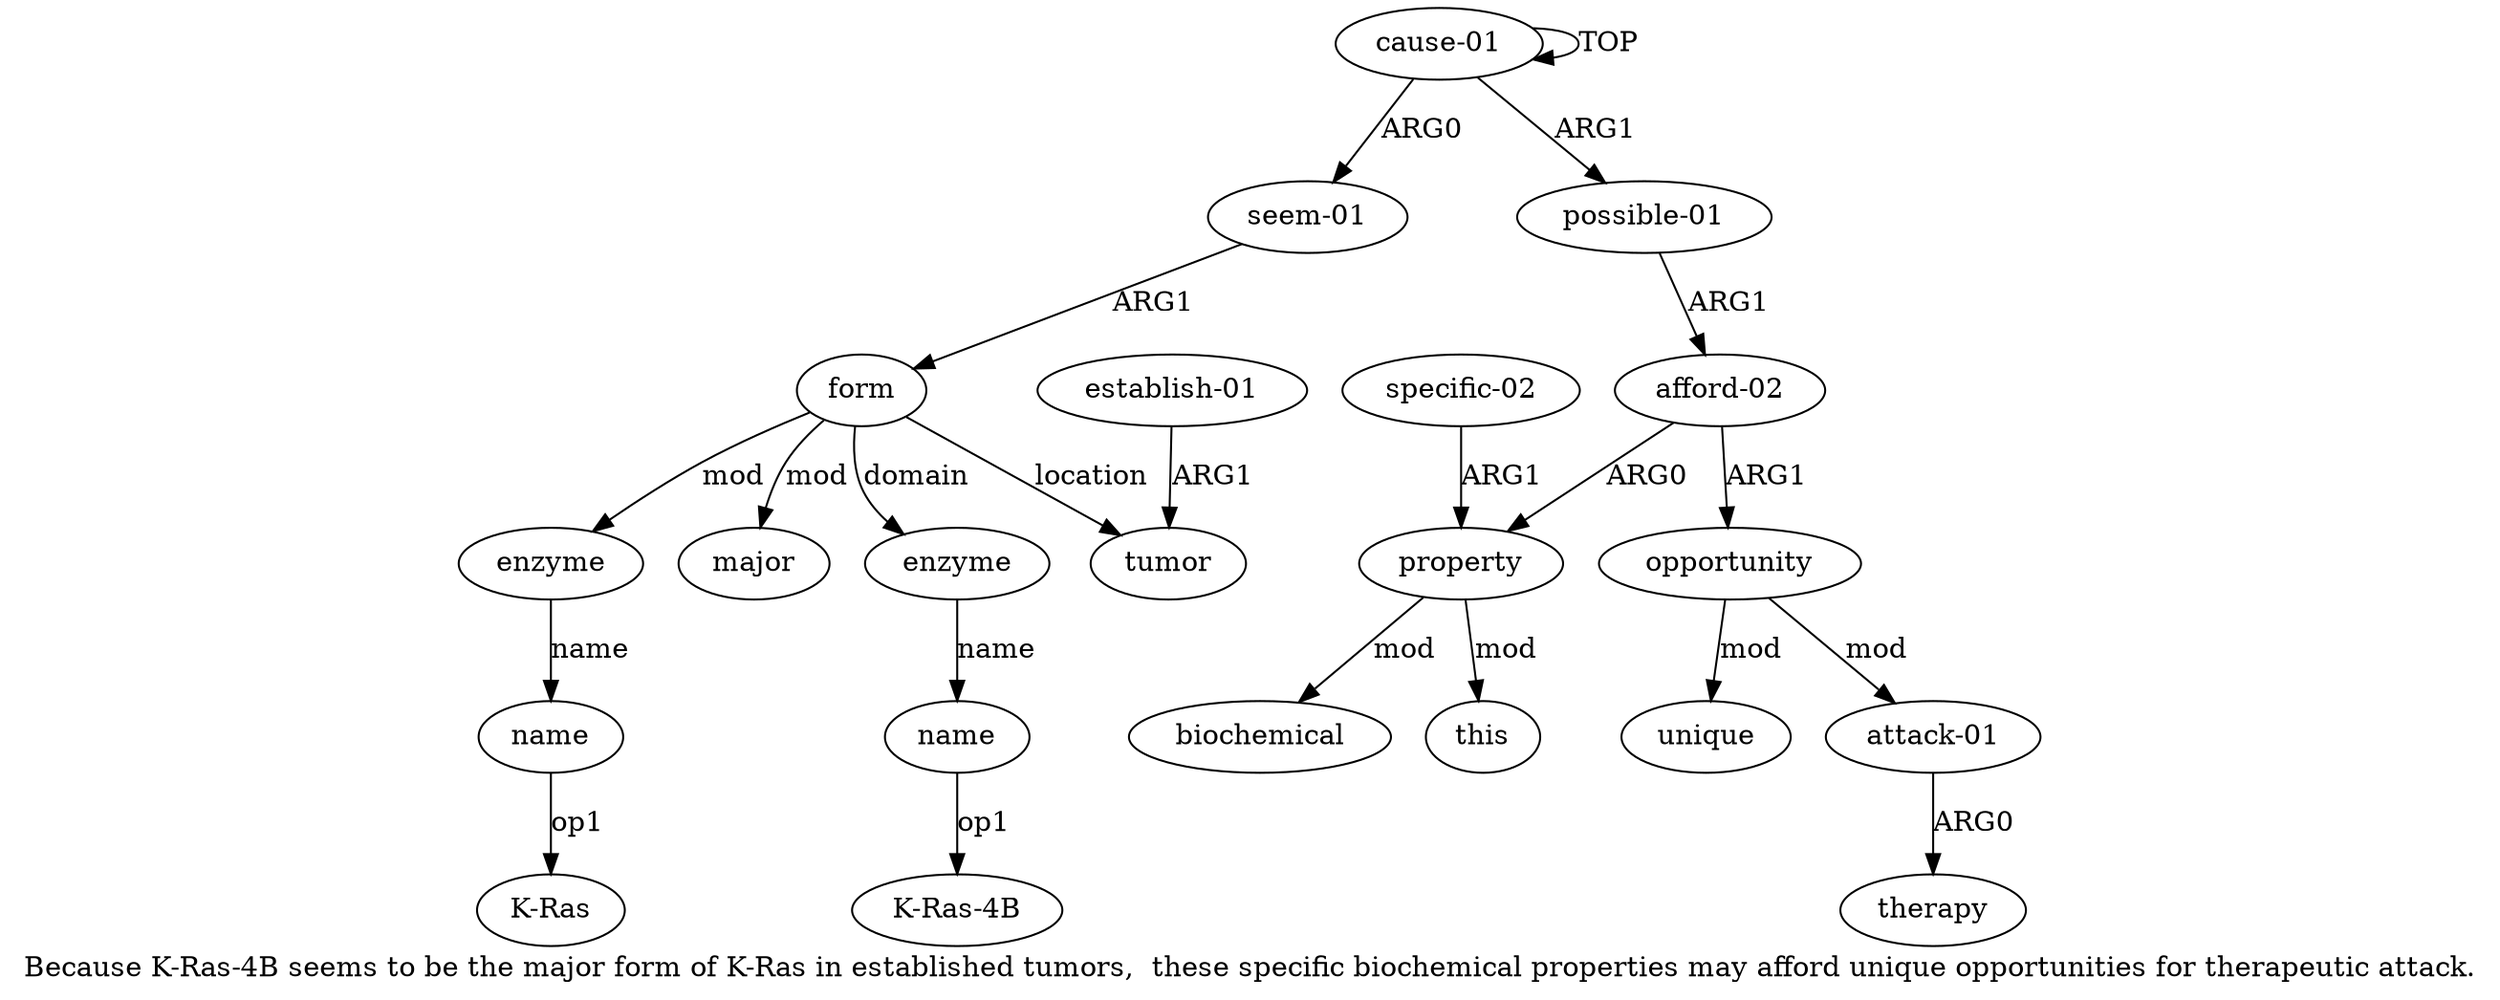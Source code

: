 digraph  {
	graph [label="Because K-Ras-4B seems to be the major form of K-Ras in established tumors,  these specific biochemical properties may afford unique \
opportunities for therapeutic attack."];
	node [label="\N"];
	"a4 K-Ras"	 [color=black,
		gold_ind=-1,
		gold_label="K-Ras",
		label="K-Ras",
		test_ind=-1,
		test_label="K-Ras"];
	a15	 [color=black,
		gold_ind=15,
		gold_label=biochemical,
		label=biochemical,
		test_ind=15,
		test_label=biochemical];
	a14	 [color=black,
		gold_ind=14,
		gold_label="specific-02",
		label="specific-02",
		test_ind=14,
		test_label="specific-02"];
	a12	 [color=black,
		gold_ind=12,
		gold_label=property,
		label=property,
		test_ind=12,
		test_label=property];
	a14 -> a12 [key=0,
	color=black,
	gold_label=ARG1,
	label=ARG1,
	test_label=ARG1];
a17 [color=black,
	gold_ind=17,
	gold_label=unique,
	label=unique,
	test_ind=17,
	test_label=unique];
a16 [color=black,
	gold_ind=16,
	gold_label=opportunity,
	label=opportunity,
	test_ind=16,
	test_label=opportunity];
a16 -> a17 [key=0,
color=black,
gold_label=mod,
label=mod,
test_label=mod];
a18 [color=black,
gold_ind=18,
gold_label="attack-01",
label="attack-01",
test_ind=18,
test_label="attack-01"];
a16 -> a18 [key=0,
color=black,
gold_label=mod,
label=mod,
test_label=mod];
a11 [color=black,
gold_ind=11,
gold_label="afford-02",
label="afford-02",
test_ind=11,
test_label="afford-02"];
a11 -> a16 [key=0,
color=black,
gold_label=ARG1,
label=ARG1,
test_label=ARG1];
a11 -> a12 [key=0,
color=black,
gold_label=ARG0,
label=ARG0,
test_label=ARG0];
a10 [color=black,
gold_ind=10,
gold_label="possible-01",
label="possible-01",
test_ind=10,
test_label="possible-01"];
a10 -> a11 [key=0,
color=black,
gold_label=ARG1,
label=ARG1,
test_label=ARG1];
a13 [color=black,
gold_ind=13,
gold_label=this,
label=this,
test_ind=13,
test_label=this];
a12 -> a15 [key=0,
color=black,
gold_label=mod,
label=mod,
test_label=mod];
a12 -> a13 [key=0,
color=black,
gold_label=mod,
label=mod,
test_label=mod];
a19 [color=black,
gold_ind=19,
gold_label=therapy,
label=therapy,
test_ind=19,
test_label=therapy];
a18 -> a19 [key=0,
color=black,
gold_label=ARG0,
label=ARG0,
test_label=ARG0];
a1 [color=black,
gold_ind=1,
gold_label="seem-01",
label="seem-01",
test_ind=1,
test_label="seem-01"];
a2 [color=black,
gold_ind=2,
gold_label=form,
label=form,
test_ind=2,
test_label=form];
a1 -> a2 [key=0,
color=black,
gold_label=ARG1,
label=ARG1,
test_label=ARG1];
a0 [color=black,
gold_ind=0,
gold_label="cause-01",
label="cause-01",
test_ind=0,
test_label="cause-01"];
a0 -> a10 [key=0,
color=black,
gold_label=ARG1,
label=ARG1,
test_label=ARG1];
a0 -> a1 [key=0,
color=black,
gold_label=ARG0,
label=ARG0,
test_label=ARG0];
a0 -> a0 [key=0,
color=black,
gold_label=TOP,
label=TOP,
test_label=TOP];
a3 [color=black,
gold_ind=3,
gold_label=enzyme,
label=enzyme,
test_ind=3,
test_label=enzyme];
a4 [color=black,
gold_ind=4,
gold_label=name,
label=name,
test_ind=4,
test_label=name];
a3 -> a4 [key=0,
color=black,
gold_label=name,
label=name,
test_label=name];
a2 -> a3 [key=0,
color=black,
gold_label=mod,
label=mod,
test_label=mod];
a5 [color=black,
gold_ind=5,
gold_label=major,
label=major,
test_ind=5,
test_label=major];
a2 -> a5 [key=0,
color=black,
gold_label=mod,
label=mod,
test_label=mod];
a6 [color=black,
gold_ind=6,
gold_label=enzyme,
label=enzyme,
test_ind=6,
test_label=enzyme];
a2 -> a6 [key=0,
color=black,
gold_label=domain,
label=domain,
test_label=domain];
a8 [color=black,
gold_ind=8,
gold_label=tumor,
label=tumor,
test_ind=8,
test_label=tumor];
a2 -> a8 [key=0,
color=black,
gold_label=location,
label=location,
test_label=location];
a4 -> "a4 K-Ras" [key=0,
color=black,
gold_label=op1,
label=op1,
test_label=op1];
a7 [color=black,
gold_ind=7,
gold_label=name,
label=name,
test_ind=7,
test_label=name];
"a7 K-Ras-4B" [color=black,
gold_ind=-1,
gold_label="K-Ras-4B",
label="K-Ras-4B",
test_ind=-1,
test_label="K-Ras-4B"];
a7 -> "a7 K-Ras-4B" [key=0,
color=black,
gold_label=op1,
label=op1,
test_label=op1];
a6 -> a7 [key=0,
color=black,
gold_label=name,
label=name,
test_label=name];
a9 [color=black,
gold_ind=9,
gold_label="establish-01",
label="establish-01",
test_ind=9,
test_label="establish-01"];
a9 -> a8 [key=0,
color=black,
gold_label=ARG1,
label=ARG1,
test_label=ARG1];
}
